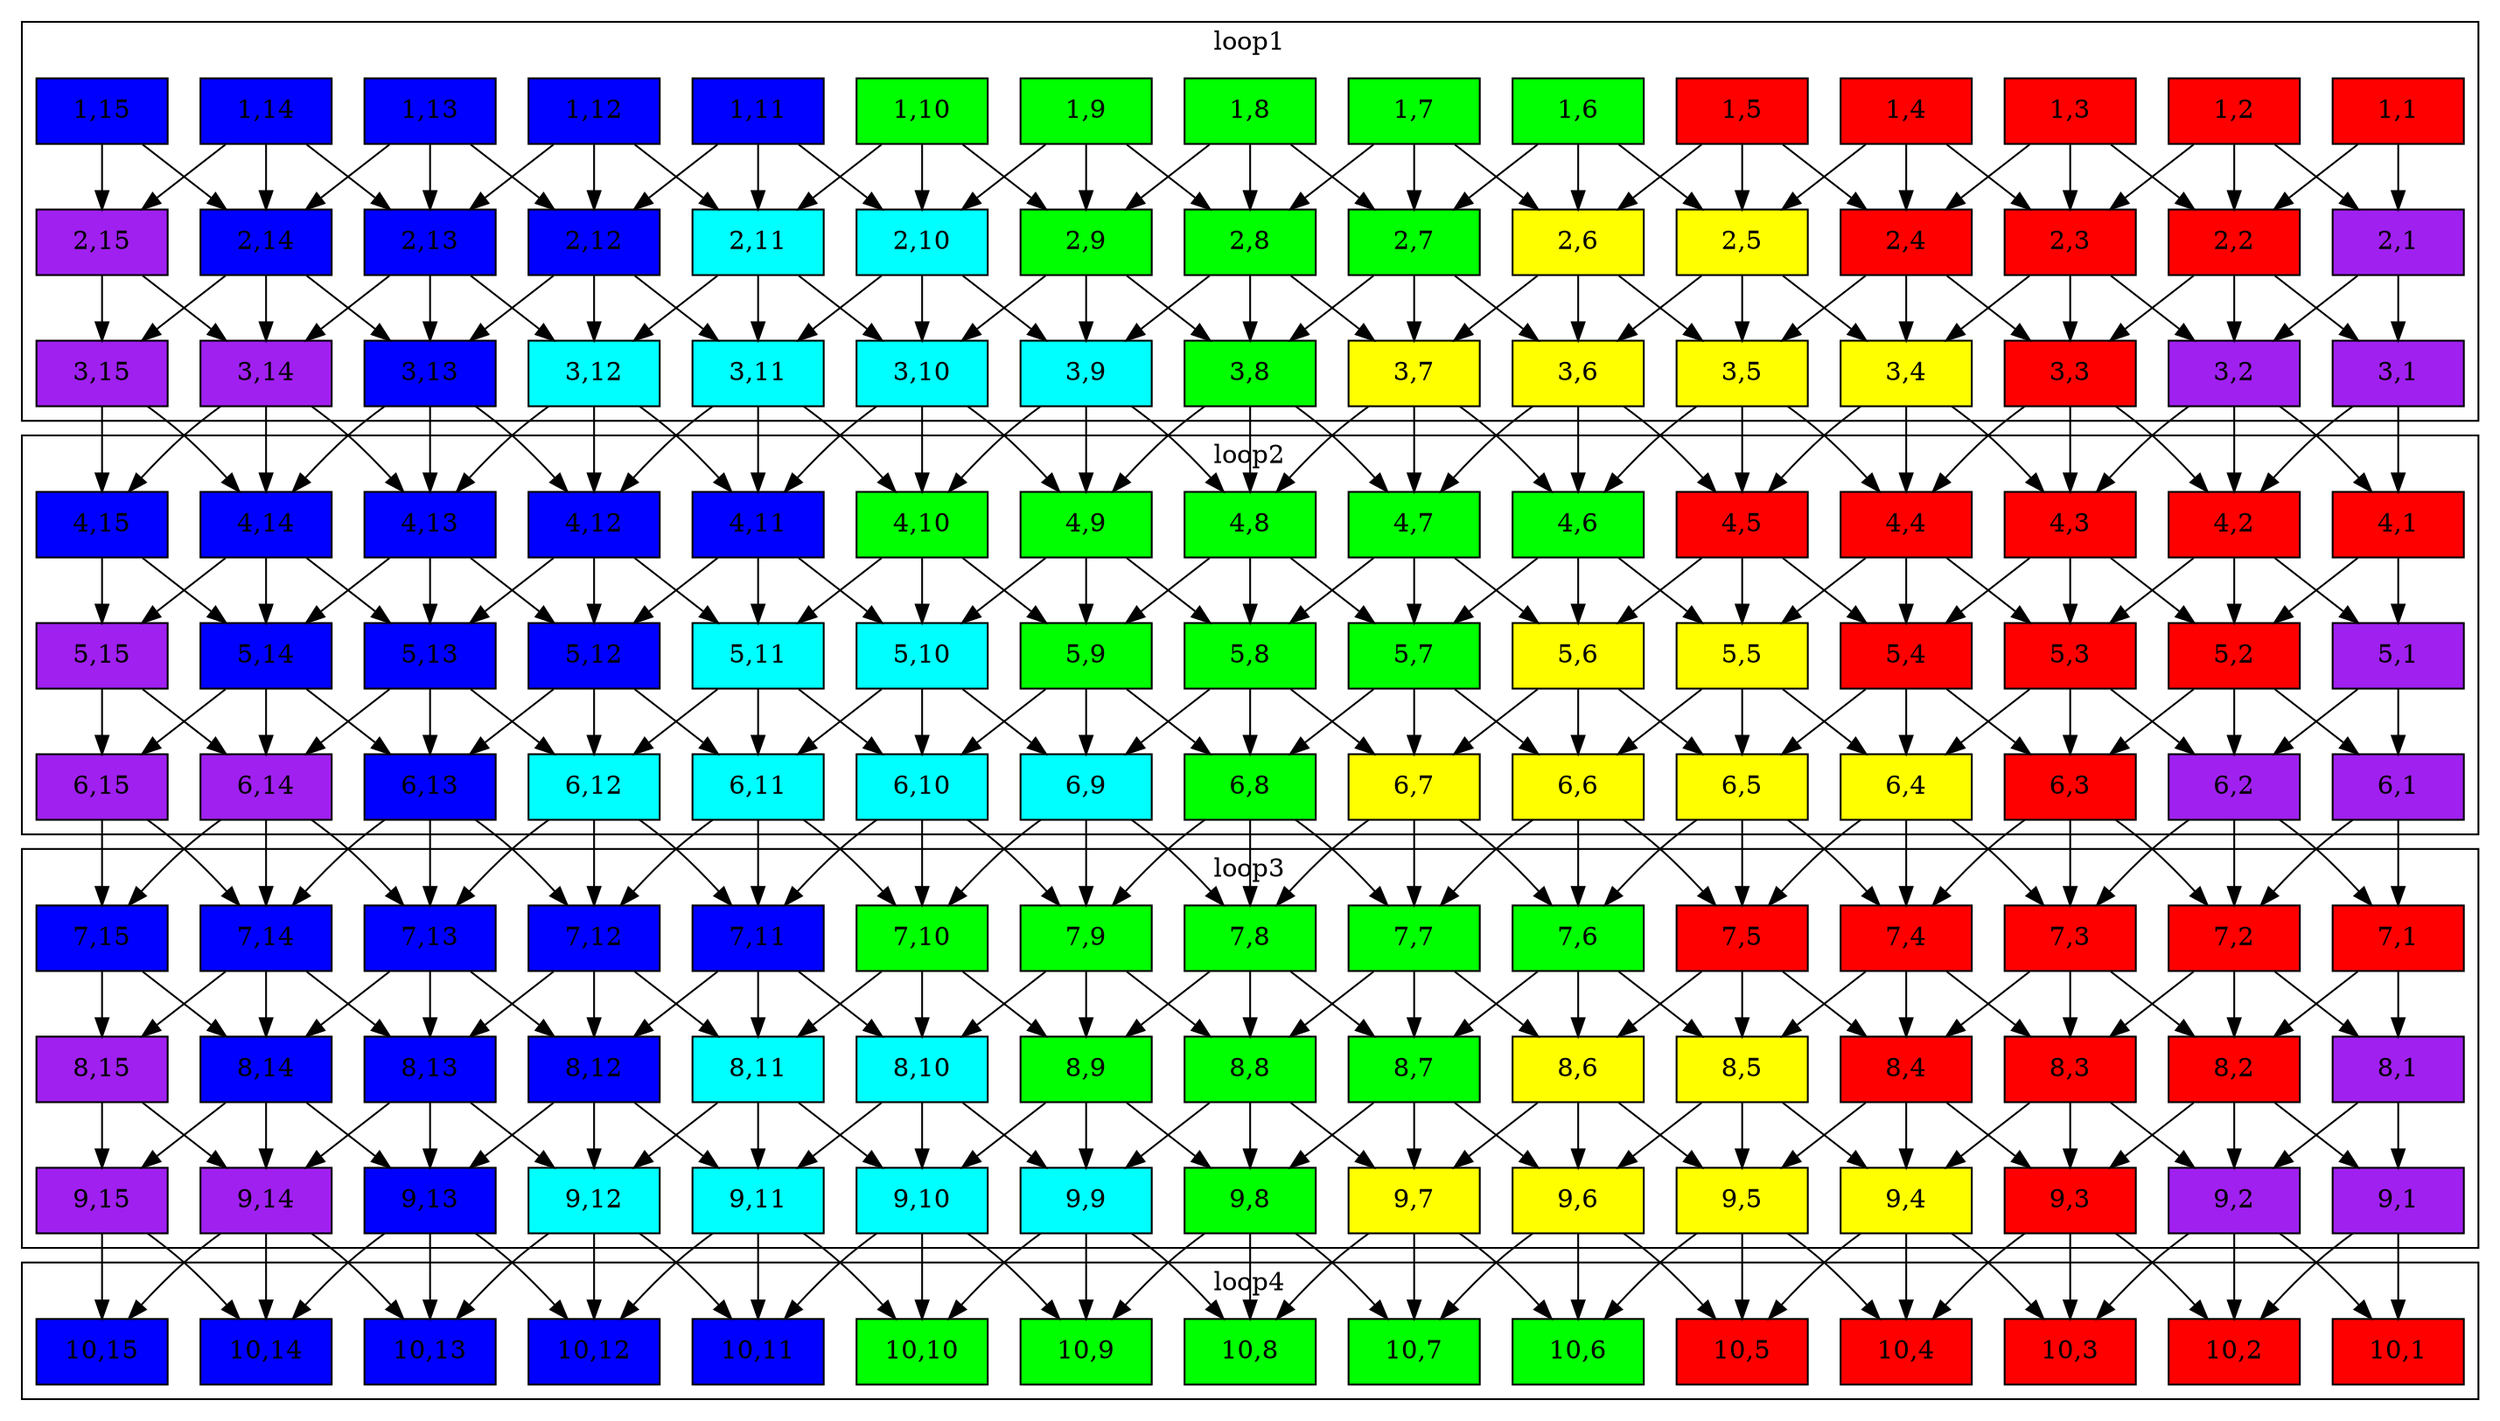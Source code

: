 digraph calc {
  node [shape=box]
  p1_1 [label = "1,1" width = 1.0 style = filled, fillcolor = red, group = 1 ];
  p1_2 [label = "1,2" width = 1.0 style = filled, fillcolor = red, group = 1 ];
  p1_3 [label = "1,3" width = 1.0 style = filled, fillcolor = red, group = 1 ];
  p1_4 [label = "1,4" width = 1.0 style = filled, fillcolor = red, group = 1 ];
  p1_5 [label = "1,5" width = 1.0 style = filled, fillcolor = red, group = 1 ];
  p1_6 [label = "1,6" width = 1.0 style = filled, fillcolor = green, group = 1 ];
  p1_7 [label = "1,7" width = 1.0 style = filled, fillcolor = green, group = 1 ];
  p1_8 [label = "1,8" width = 1.0 style = filled, fillcolor = green, group = 1 ];
  p1_9 [label = "1,9" width = 1.0 style = filled, fillcolor = green, group = 1 ];
  p1_10 [label = "1,10" width = 1.0 style = filled, fillcolor = green, group = 1 ];
  p1_11 [label = "1,11" width = 1.0 style = filled, fillcolor = blue, group = 1 ];
  p1_12 [label = "1,12" width = 1.0 style = filled, fillcolor = blue, group = 1 ];
  p1_13 [label = "1,13" width = 1.0 style = filled, fillcolor = blue, group = 1 ];
  p1_14 [label = "1,14" width = 1.0 style = filled, fillcolor = blue, group = 1 ];
  p1_15 [label = "1,15" width = 1.0 style = filled, fillcolor = blue, group = 1 ];
  p2_2 [label = "2,2" width = 1.0 style = filled, fillcolor = red, group = 1 ];
  p2_3 [label = "2,3" width = 1.0 style = filled, fillcolor = red, group = 1 ];
  p2_4 [label = "2,4" width = 1.0 style = filled, fillcolor = red, group = 1 ];
  p2_7 [label = "2,7" width = 1.0 style = filled, fillcolor = green, group = 1 ];
  p2_8 [label = "2,8" width = 1.0 style = filled, fillcolor = green, group = 1 ];
  p2_9 [label = "2,9" width = 1.0 style = filled, fillcolor = green, group = 1 ];
  p2_12 [label = "2,12" width = 1.0 style = filled, fillcolor = blue, group = 1 ];
  p2_13 [label = "2,13" width = 1.0 style = filled, fillcolor = blue, group = 1 ];
  p2_14 [label = "2,14" width = 1.0 style = filled, fillcolor = blue, group = 1 ];
  p2_5 [label = "2,5" width = 1.0 style = filled, fillcolor = yellow, group = 1 ];
  p2_6 [label = "2,6" width = 1.0 style = filled, fillcolor = yellow, group = 1 ];
  p2_10 [label = "2,10" width = 1.0 style = filled, fillcolor = cyan, group = 1 ];
  p2_11 [label = "2,11" width = 1.0 style = filled, fillcolor = cyan, group = 1 ];
  p2_1 [label = "2,1" width = 1.0 style = filled, fillcolor = purple, group = 1 ];
  p2_15 [label = "2,15" width = 1.0 style = filled, fillcolor = purple, group = 1 ];
  p3_3 [label = "3,3" width = 1.0 style = filled, fillcolor = red, group = 1 ];
  p3_8 [label = "3,8" width = 1.0 style = filled, fillcolor = green, group = 1 ];
  p3_13 [label = "3,13" width = 1.0 style = filled, fillcolor = blue, group = 1 ];
  p3_4 [label = "3,4" width = 1.0 style = filled, fillcolor = yellow, group = 1 ];
  p3_5 [label = "3,5" width = 1.0 style = filled, fillcolor = yellow, group = 1 ];
  p3_6 [label = "3,6" width = 1.0 style = filled, fillcolor = yellow, group = 1 ];
  p3_7 [label = "3,7" width = 1.0 style = filled, fillcolor = yellow, group = 1 ];
  p3_9 [label = "3,9" width = 1.0 style = filled, fillcolor = cyan, group = 1 ];
  p3_10 [label = "3,10" width = 1.0 style = filled, fillcolor = cyan, group = 1 ];
  p3_11 [label = "3,11" width = 1.0 style = filled, fillcolor = cyan, group = 1 ];
  p3_12 [label = "3,12" width = 1.0 style = filled, fillcolor = cyan, group = 1 ];
  p3_1 [label = "3,1" width = 1.0 style = filled, fillcolor = purple, group = 1 ];
  p3_2 [label = "3,2" width = 1.0 style = filled, fillcolor = purple, group = 1 ];
  p3_14 [label = "3,14" width = 1.0 style = filled, fillcolor = purple, group = 1 ];
  p3_15 [label = "3,15" width = 1.0 style = filled, fillcolor = purple, group = 1 ];
  p4_1 [label = "4,1" width = 1.0 style = filled, fillcolor = red, group = 1 ];
  p4_2 [label = "4,2" width = 1.0 style = filled, fillcolor = red, group = 1 ];
  p4_3 [label = "4,3" width = 1.0 style = filled, fillcolor = red, group = 1 ];
  p4_4 [label = "4,4" width = 1.0 style = filled, fillcolor = red, group = 1 ];
  p4_5 [label = "4,5" width = 1.0 style = filled, fillcolor = red, group = 1 ];
  p4_6 [label = "4,6" width = 1.0 style = filled, fillcolor = green, group = 1 ];
  p4_7 [label = "4,7" width = 1.0 style = filled, fillcolor = green, group = 1 ];
  p4_8 [label = "4,8" width = 1.0 style = filled, fillcolor = green, group = 1 ];
  p4_9 [label = "4,9" width = 1.0 style = filled, fillcolor = green, group = 1 ];
  p4_10 [label = "4,10" width = 1.0 style = filled, fillcolor = green, group = 1 ];
  p4_11 [label = "4,11" width = 1.0 style = filled, fillcolor = blue, group = 1 ];
  p4_12 [label = "4,12" width = 1.0 style = filled, fillcolor = blue, group = 1 ];
  p4_13 [label = "4,13" width = 1.0 style = filled, fillcolor = blue, group = 1 ];
  p4_14 [label = "4,14" width = 1.0 style = filled, fillcolor = blue, group = 1 ];
  p4_15 [label = "4,15" width = 1.0 style = filled, fillcolor = blue, group = 1 ];
  p5_2 [label = "5,2" width = 1.0 style = filled, fillcolor = red, group = 1 ];
  p5_3 [label = "5,3" width = 1.0 style = filled, fillcolor = red, group = 1 ];
  p5_4 [label = "5,4" width = 1.0 style = filled, fillcolor = red, group = 1 ];
  p5_7 [label = "5,7" width = 1.0 style = filled, fillcolor = green, group = 1 ];
  p5_8 [label = "5,8" width = 1.0 style = filled, fillcolor = green, group = 1 ];
  p5_9 [label = "5,9" width = 1.0 style = filled, fillcolor = green, group = 1 ];
  p5_12 [label = "5,12" width = 1.0 style = filled, fillcolor = blue, group = 1 ];
  p5_13 [label = "5,13" width = 1.0 style = filled, fillcolor = blue, group = 1 ];
  p5_14 [label = "5,14" width = 1.0 style = filled, fillcolor = blue, group = 1 ];
  p5_5 [label = "5,5" width = 1.0 style = filled, fillcolor = yellow, group = 1 ];
  p5_6 [label = "5,6" width = 1.0 style = filled, fillcolor = yellow, group = 1 ];
  p5_10 [label = "5,10" width = 1.0 style = filled, fillcolor = cyan, group = 1 ];
  p5_11 [label = "5,11" width = 1.0 style = filled, fillcolor = cyan, group = 1 ];
  p5_1 [label = "5,1" width = 1.0 style = filled, fillcolor = purple, group = 1 ];
  p5_15 [label = "5,15" width = 1.0 style = filled, fillcolor = purple, group = 1 ];
  p6_3 [label = "6,3" width = 1.0 style = filled, fillcolor = red, group = 1 ];
  p6_8 [label = "6,8" width = 1.0 style = filled, fillcolor = green, group = 1 ];
  p6_13 [label = "6,13" width = 1.0 style = filled, fillcolor = blue, group = 1 ];
  p6_4 [label = "6,4" width = 1.0 style = filled, fillcolor = yellow, group = 1 ];
  p6_5 [label = "6,5" width = 1.0 style = filled, fillcolor = yellow, group = 1 ];
  p6_6 [label = "6,6" width = 1.0 style = filled, fillcolor = yellow, group = 1 ];
  p6_7 [label = "6,7" width = 1.0 style = filled, fillcolor = yellow, group = 1 ];
  p6_9 [label = "6,9" width = 1.0 style = filled, fillcolor = cyan, group = 1 ];
  p6_10 [label = "6,10" width = 1.0 style = filled, fillcolor = cyan, group = 1 ];
  p6_11 [label = "6,11" width = 1.0 style = filled, fillcolor = cyan, group = 1 ];
  p6_12 [label = "6,12" width = 1.0 style = filled, fillcolor = cyan, group = 1 ];
  p6_1 [label = "6,1" width = 1.0 style = filled, fillcolor = purple, group = 1 ];
  p6_2 [label = "6,2" width = 1.0 style = filled, fillcolor = purple, group = 1 ];
  p6_14 [label = "6,14" width = 1.0 style = filled, fillcolor = purple, group = 1 ];
  p6_15 [label = "6,15" width = 1.0 style = filled, fillcolor = purple, group = 1 ];
  p7_1 [label = "7,1" width = 1.0 style = filled, fillcolor = red, group = 1 ];
  p7_2 [label = "7,2" width = 1.0 style = filled, fillcolor = red, group = 1 ];
  p7_3 [label = "7,3" width = 1.0 style = filled, fillcolor = red, group = 1 ];
  p7_4 [label = "7,4" width = 1.0 style = filled, fillcolor = red, group = 1 ];
  p7_5 [label = "7,5" width = 1.0 style = filled, fillcolor = red, group = 1 ];
  p7_6 [label = "7,6" width = 1.0 style = filled, fillcolor = green, group = 1 ];
  p7_7 [label = "7,7" width = 1.0 style = filled, fillcolor = green, group = 1 ];
  p7_8 [label = "7,8" width = 1.0 style = filled, fillcolor = green, group = 1 ];
  p7_9 [label = "7,9" width = 1.0 style = filled, fillcolor = green, group = 1 ];
  p7_10 [label = "7,10" width = 1.0 style = filled, fillcolor = green, group = 1 ];
  p7_11 [label = "7,11" width = 1.0 style = filled, fillcolor = blue, group = 1 ];
  p7_12 [label = "7,12" width = 1.0 style = filled, fillcolor = blue, group = 1 ];
  p7_13 [label = "7,13" width = 1.0 style = filled, fillcolor = blue, group = 1 ];
  p7_14 [label = "7,14" width = 1.0 style = filled, fillcolor = blue, group = 1 ];
  p7_15 [label = "7,15" width = 1.0 style = filled, fillcolor = blue, group = 1 ];
  p8_2 [label = "8,2" width = 1.0 style = filled, fillcolor = red, group = 1 ];
  p8_3 [label = "8,3" width = 1.0 style = filled, fillcolor = red, group = 1 ];
  p8_4 [label = "8,4" width = 1.0 style = filled, fillcolor = red, group = 1 ];
  p8_7 [label = "8,7" width = 1.0 style = filled, fillcolor = green, group = 1 ];
  p8_8 [label = "8,8" width = 1.0 style = filled, fillcolor = green, group = 1 ];
  p8_9 [label = "8,9" width = 1.0 style = filled, fillcolor = green, group = 1 ];
  p8_12 [label = "8,12" width = 1.0 style = filled, fillcolor = blue, group = 1 ];
  p8_13 [label = "8,13" width = 1.0 style = filled, fillcolor = blue, group = 1 ];
  p8_14 [label = "8,14" width = 1.0 style = filled, fillcolor = blue, group = 1 ];
  p8_5 [label = "8,5" width = 1.0 style = filled, fillcolor = yellow, group = 1 ];
  p8_6 [label = "8,6" width = 1.0 style = filled, fillcolor = yellow, group = 1 ];
  p8_10 [label = "8,10" width = 1.0 style = filled, fillcolor = cyan, group = 1 ];
  p8_11 [label = "8,11" width = 1.0 style = filled, fillcolor = cyan, group = 1 ];
  p8_1 [label = "8,1" width = 1.0 style = filled, fillcolor = purple, group = 1 ];
  p8_15 [label = "8,15" width = 1.0 style = filled, fillcolor = purple, group = 1 ];
  p9_3 [label = "9,3" width = 1.0 style = filled, fillcolor = red, group = 1 ];
  p9_8 [label = "9,8" width = 1.0 style = filled, fillcolor = green, group = 1 ];
  p9_13 [label = "9,13" width = 1.0 style = filled, fillcolor = blue, group = 1 ];
  p9_4 [label = "9,4" width = 1.0 style = filled, fillcolor = yellow, group = 1 ];
  p9_5 [label = "9,5" width = 1.0 style = filled, fillcolor = yellow, group = 1 ];
  p9_6 [label = "9,6" width = 1.0 style = filled, fillcolor = yellow, group = 1 ];
  p9_7 [label = "9,7" width = 1.0 style = filled, fillcolor = yellow, group = 1 ];
  p9_9 [label = "9,9" width = 1.0 style = filled, fillcolor = cyan, group = 1 ];
  p9_10 [label = "9,10" width = 1.0 style = filled, fillcolor = cyan, group = 1 ];
  p9_11 [label = "9,11" width = 1.0 style = filled, fillcolor = cyan, group = 1 ];
  p9_12 [label = "9,12" width = 1.0 style = filled, fillcolor = cyan, group = 1 ];
  p9_1 [label = "9,1" width = 1.0 style = filled, fillcolor = purple, group = 1 ];
  p9_2 [label = "9,2" width = 1.0 style = filled, fillcolor = purple, group = 1 ];
  p9_14 [label = "9,14" width = 1.0 style = filled, fillcolor = purple, group = 1 ];
  p9_15 [label = "9,15" width = 1.0 style = filled, fillcolor = purple, group = 1 ];
  p10_1 [label = "10,1" width = 1.0 style = filled, fillcolor = red, group = 1 ];
  p10_2 [label = "10,2" width = 1.0 style = filled, fillcolor = red, group = 1 ];
  p10_3 [label = "10,3" width = 1.0 style = filled, fillcolor = red, group = 1 ];
  p10_4 [label = "10,4" width = 1.0 style = filled, fillcolor = red, group = 1 ];
  p10_5 [label = "10,5" width = 1.0 style = filled, fillcolor = red, group = 1 ];
  p10_6 [label = "10,6" width = 1.0 style = filled, fillcolor = green, group = 1 ];
  p10_7 [label = "10,7" width = 1.0 style = filled, fillcolor = green, group = 1 ];
  p10_8 [label = "10,8" width = 1.0 style = filled, fillcolor = green, group = 1 ];
  p10_9 [label = "10,9" width = 1.0 style = filled, fillcolor = green, group = 1 ];
  p10_10 [label = "10,10" width = 1.0 style = filled, fillcolor = green, group = 1 ];
  p10_11 [label = "10,11" width = 1.0 style = filled, fillcolor = blue, group = 1 ];
  p10_12 [label = "10,12" width = 1.0 style = filled, fillcolor = blue, group = 1 ];
  p10_13 [label = "10,13" width = 1.0 style = filled, fillcolor = blue, group = 1 ];
  p10_14 [label = "10,14" width = 1.0 style = filled, fillcolor = blue, group = 1 ];
  p10_15 [label = "10,15" width = 1.0 style = filled, fillcolor = blue, group = 1 ];
  subgraph cluster_loop1 {
    label="loop1";
  p1_1;
  p1_2;
  p1_3;
  p1_4;
  p1_5;
  p1_6;
  p1_7;
  p1_8;
  p1_9;
  p1_10;
  p1_11;
  p1_12;
  p1_13;
  p1_14;
  p1_15;
  p2_1;
  p2_2;
  p2_3;
  p2_4;
  p2_5;
  p2_6;
  p2_7;
  p2_8;
  p2_9;
  p2_10;
  p2_11;
  p2_12;
  p2_13;
  p2_14;
  p2_15;
  p3_1;
  p3_2;
  p3_3;
  p3_4;
  p3_5;
  p3_6;
  p3_7;
  p3_8;
  p3_9;
  p3_10;
  p3_11;
  p3_12;
  p3_13;
  p3_14;
  p3_15;
  }

  subgraph cluster_loop2 {
    label="loop2";
  p4_1;
  p4_2;
  p4_3;
  p4_4;
  p4_5;
  p4_6;
  p4_7;
  p4_8;
  p4_9;
  p4_10;
  p4_11;
  p4_12;
  p4_13;
  p4_14;
  p4_15;
  p5_1;
  p5_2;
  p5_3;
  p5_4;
  p5_5;
  p5_6;
  p5_7;
  p5_8;
  p5_9;
  p5_10;
  p5_11;
  p5_12;
  p5_13;
  p5_14;
  p5_15;
  p6_1;
  p6_2;
  p6_3;
  p6_4;
  p6_5;
  p6_6;
  p6_7;
  p6_8;
  p6_9;
  p6_10;
  p6_11;
  p6_12;
  p6_13;
  p6_14;
  p6_15;
  }

  subgraph cluster_loop3 {
    label="loop3";
  p7_1;
  p7_2;
  p7_3;
  p7_4;
  p7_5;
  p7_6;
  p7_7;
  p7_8;
  p7_9;
  p7_10;
  p7_11;
  p7_12;
  p7_13;
  p7_14;
  p7_15;
  p8_1;
  p8_2;
  p8_3;
  p8_4;
  p8_5;
  p8_6;
  p8_7;
  p8_8;
  p8_9;
  p8_10;
  p8_11;
  p8_12;
  p8_13;
  p8_14;
  p8_15;
  p9_1;
  p9_2;
  p9_3;
  p9_4;
  p9_5;
  p9_6;
  p9_7;
  p9_8;
  p9_9;
  p9_10;
  p9_11;
  p9_12;
  p9_13;
  p9_14;
  p9_15;
  }

  subgraph cluster_loop4 {
    label="loop4";
  p10_1;
  p10_2;
  p10_3;
  p10_4;
  p10_5;
  p10_6;
  p10_7;
  p10_8;
  p10_9;
  p10_10;
  p10_11;
  p10_12;
  p10_13;
  p10_14;
  p10_15;
  }

  p1_1 -> p2_1;
  p2_1 -> p3_1;
  p3_1 -> p4_1;
  p4_1 -> p5_1;
  p5_1 -> p6_1;
  p6_1 -> p7_1;
  p7_1 -> p8_1;
  p8_1 -> p9_1;
  p9_1 -> p10_1;

  p1_1 -> p2_2;
  p2_1 -> p3_2;
  p3_1 -> p4_2;
  p4_1 -> p5_2;
  p5_1 -> p6_2;
  p6_1 -> p7_2;
  p7_1 -> p8_2;
  p8_1 -> p9_2;
  p9_1 -> p10_2;

  p1_2 -> p2_1;
  p2_2 -> p3_1;
  p3_2 -> p4_1;
  p4_2 -> p5_1;
  p5_2 -> p6_1;
  p6_2 -> p7_1;
  p7_2 -> p8_1;
  p8_2 -> p9_1;
  p9_2 -> p10_1;

  p1_2 -> p2_2;
  p2_2 -> p3_2;
  p3_2 -> p4_2;
  p4_2 -> p5_2;
  p5_2 -> p6_2;
  p6_2 -> p7_2;
  p7_2 -> p8_2;
  p8_2 -> p9_2;
  p9_2 -> p10_2;

  p1_2 -> p2_3;
  p2_2 -> p3_3;
  p3_2 -> p4_3;
  p4_2 -> p5_3;
  p5_2 -> p6_3;
  p6_2 -> p7_3;
  p7_2 -> p8_3;
  p8_2 -> p9_3;
  p9_2 -> p10_3;

  p1_3 -> p2_2;
  p2_3 -> p3_2;
  p3_3 -> p4_2;
  p4_3 -> p5_2;
  p5_3 -> p6_2;
  p6_3 -> p7_2;
  p7_3 -> p8_2;
  p8_3 -> p9_2;
  p9_3 -> p10_2;

  p1_3 -> p2_3;
  p2_3 -> p3_3;
  p3_3 -> p4_3;
  p4_3 -> p5_3;
  p5_3 -> p6_3;
  p6_3 -> p7_3;
  p7_3 -> p8_3;
  p8_3 -> p9_3;
  p9_3 -> p10_3;

  p1_3 -> p2_4;
  p2_3 -> p3_4;
  p3_3 -> p4_4;
  p4_3 -> p5_4;
  p5_3 -> p6_4;
  p6_3 -> p7_4;
  p7_3 -> p8_4;
  p8_3 -> p9_4;
  p9_3 -> p10_4;

  p1_4 -> p2_3;
  p2_4 -> p3_3;
  p3_4 -> p4_3;
  p4_4 -> p5_3;
  p5_4 -> p6_3;
  p6_4 -> p7_3;
  p7_4 -> p8_3;
  p8_4 -> p9_3;
  p9_4 -> p10_3;

  p1_4 -> p2_4;
  p2_4 -> p3_4;
  p3_4 -> p4_4;
  p4_4 -> p5_4;
  p5_4 -> p6_4;
  p6_4 -> p7_4;
  p7_4 -> p8_4;
  p8_4 -> p9_4;
  p9_4 -> p10_4;

  p1_4 -> p2_5;
  p2_4 -> p3_5;
  p3_4 -> p4_5;
  p4_4 -> p5_5;
  p5_4 -> p6_5;
  p6_4 -> p7_5;
  p7_4 -> p8_5;
  p8_4 -> p9_5;
  p9_4 -> p10_5;

  p1_5 -> p2_4;
  p2_5 -> p3_4;
  p3_5 -> p4_4;
  p4_5 -> p5_4;
  p5_5 -> p6_4;
  p6_5 -> p7_4;
  p7_5 -> p8_4;
  p8_5 -> p9_4;
  p9_5 -> p10_4;

  p1_5 -> p2_5;
  p2_5 -> p3_5;
  p3_5 -> p4_5;
  p4_5 -> p5_5;
  p5_5 -> p6_5;
  p6_5 -> p7_5;
  p7_5 -> p8_5;
  p8_5 -> p9_5;
  p9_5 -> p10_5;

  p1_5 -> p2_6;
  p2_5 -> p3_6;
  p3_5 -> p4_6;
  p4_5 -> p5_6;
  p5_5 -> p6_6;
  p6_5 -> p7_6;
  p7_5 -> p8_6;
  p8_5 -> p9_6;
  p9_5 -> p10_6;

  p1_6 -> p2_5;
  p2_6 -> p3_5;
  p3_6 -> p4_5;
  p4_6 -> p5_5;
  p5_6 -> p6_5;
  p6_6 -> p7_5;
  p7_6 -> p8_5;
  p8_6 -> p9_5;
  p9_6 -> p10_5;

  p1_6 -> p2_6;
  p2_6 -> p3_6;
  p3_6 -> p4_6;
  p4_6 -> p5_6;
  p5_6 -> p6_6;
  p6_6 -> p7_6;
  p7_6 -> p8_6;
  p8_6 -> p9_6;
  p9_6 -> p10_6;

  p1_6 -> p2_7;
  p2_6 -> p3_7;
  p3_6 -> p4_7;
  p4_6 -> p5_7;
  p5_6 -> p6_7;
  p6_6 -> p7_7;
  p7_6 -> p8_7;
  p8_6 -> p9_7;
  p9_6 -> p10_7;

  p1_7 -> p2_6;
  p2_7 -> p3_6;
  p3_7 -> p4_6;
  p4_7 -> p5_6;
  p5_7 -> p6_6;
  p6_7 -> p7_6;
  p7_7 -> p8_6;
  p8_7 -> p9_6;
  p9_7 -> p10_6;

  p1_7 -> p2_7;
  p2_7 -> p3_7;
  p3_7 -> p4_7;
  p4_7 -> p5_7;
  p5_7 -> p6_7;
  p6_7 -> p7_7;
  p7_7 -> p8_7;
  p8_7 -> p9_7;
  p9_7 -> p10_7;

  p1_7 -> p2_8;
  p2_7 -> p3_8;
  p3_7 -> p4_8;
  p4_7 -> p5_8;
  p5_7 -> p6_8;
  p6_7 -> p7_8;
  p7_7 -> p8_8;
  p8_7 -> p9_8;
  p9_7 -> p10_8;

  p1_8 -> p2_7;
  p2_8 -> p3_7;
  p3_8 -> p4_7;
  p4_8 -> p5_7;
  p5_8 -> p6_7;
  p6_8 -> p7_7;
  p7_8 -> p8_7;
  p8_8 -> p9_7;
  p9_8 -> p10_7;

  p1_8 -> p2_8;
  p2_8 -> p3_8;
  p3_8 -> p4_8;
  p4_8 -> p5_8;
  p5_8 -> p6_8;
  p6_8 -> p7_8;
  p7_8 -> p8_8;
  p8_8 -> p9_8;
  p9_8 -> p10_8;

  p1_8 -> p2_9;
  p2_8 -> p3_9;
  p3_8 -> p4_9;
  p4_8 -> p5_9;
  p5_8 -> p6_9;
  p6_8 -> p7_9;
  p7_8 -> p8_9;
  p8_8 -> p9_9;
  p9_8 -> p10_9;

  p1_9 -> p2_8;
  p2_9 -> p3_8;
  p3_9 -> p4_8;
  p4_9 -> p5_8;
  p5_9 -> p6_8;
  p6_9 -> p7_8;
  p7_9 -> p8_8;
  p8_9 -> p9_8;
  p9_9 -> p10_8;

  p1_9 -> p2_9;
  p2_9 -> p3_9;
  p3_9 -> p4_9;
  p4_9 -> p5_9;
  p5_9 -> p6_9;
  p6_9 -> p7_9;
  p7_9 -> p8_9;
  p8_9 -> p9_9;
  p9_9 -> p10_9;

  p1_9 -> p2_10;
  p2_9 -> p3_10;
  p3_9 -> p4_10;
  p4_9 -> p5_10;
  p5_9 -> p6_10;
  p6_9 -> p7_10;
  p7_9 -> p8_10;
  p8_9 -> p9_10;
  p9_9 -> p10_10;

  p1_10 -> p2_9;
  p2_10 -> p3_9;
  p3_10 -> p4_9;
  p4_10 -> p5_9;
  p5_10 -> p6_9;
  p6_10 -> p7_9;
  p7_10 -> p8_9;
  p8_10 -> p9_9;
  p9_10 -> p10_9;

  p1_10 -> p2_10;
  p2_10 -> p3_10;
  p3_10 -> p4_10;
  p4_10 -> p5_10;
  p5_10 -> p6_10;
  p6_10 -> p7_10;
  p7_10 -> p8_10;
  p8_10 -> p9_10;
  p9_10 -> p10_10;

  p1_10 -> p2_11;
  p2_10 -> p3_11;
  p3_10 -> p4_11;
  p4_10 -> p5_11;
  p5_10 -> p6_11;
  p6_10 -> p7_11;
  p7_10 -> p8_11;
  p8_10 -> p9_11;
  p9_10 -> p10_11;

  p1_11 -> p2_10;
  p2_11 -> p3_10;
  p3_11 -> p4_10;
  p4_11 -> p5_10;
  p5_11 -> p6_10;
  p6_11 -> p7_10;
  p7_11 -> p8_10;
  p8_11 -> p9_10;
  p9_11 -> p10_10;

  p1_11 -> p2_11;
  p2_11 -> p3_11;
  p3_11 -> p4_11;
  p4_11 -> p5_11;
  p5_11 -> p6_11;
  p6_11 -> p7_11;
  p7_11 -> p8_11;
  p8_11 -> p9_11;
  p9_11 -> p10_11;

  p1_11 -> p2_12;
  p2_11 -> p3_12;
  p3_11 -> p4_12;
  p4_11 -> p5_12;
  p5_11 -> p6_12;
  p6_11 -> p7_12;
  p7_11 -> p8_12;
  p8_11 -> p9_12;
  p9_11 -> p10_12;

  p1_12 -> p2_11;
  p2_12 -> p3_11;
  p3_12 -> p4_11;
  p4_12 -> p5_11;
  p5_12 -> p6_11;
  p6_12 -> p7_11;
  p7_12 -> p8_11;
  p8_12 -> p9_11;
  p9_12 -> p10_11;

  p1_12 -> p2_12;
  p2_12 -> p3_12;
  p3_12 -> p4_12;
  p4_12 -> p5_12;
  p5_12 -> p6_12;
  p6_12 -> p7_12;
  p7_12 -> p8_12;
  p8_12 -> p9_12;
  p9_12 -> p10_12;

  p1_12 -> p2_13;
  p2_12 -> p3_13;
  p3_12 -> p4_13;
  p4_12 -> p5_13;
  p5_12 -> p6_13;
  p6_12 -> p7_13;
  p7_12 -> p8_13;
  p8_12 -> p9_13;
  p9_12 -> p10_13;

  p1_13 -> p2_12;
  p2_13 -> p3_12;
  p3_13 -> p4_12;
  p4_13 -> p5_12;
  p5_13 -> p6_12;
  p6_13 -> p7_12;
  p7_13 -> p8_12;
  p8_13 -> p9_12;
  p9_13 -> p10_12;

  p1_13 -> p2_13;
  p2_13 -> p3_13;
  p3_13 -> p4_13;
  p4_13 -> p5_13;
  p5_13 -> p6_13;
  p6_13 -> p7_13;
  p7_13 -> p8_13;
  p8_13 -> p9_13;
  p9_13 -> p10_13;

  p1_13 -> p2_14;
  p2_13 -> p3_14;
  p3_13 -> p4_14;
  p4_13 -> p5_14;
  p5_13 -> p6_14;
  p6_13 -> p7_14;
  p7_13 -> p8_14;
  p8_13 -> p9_14;
  p9_13 -> p10_14;

  p1_14 -> p2_13;
  p2_14 -> p3_13;
  p3_14 -> p4_13;
  p4_14 -> p5_13;
  p5_14 -> p6_13;
  p6_14 -> p7_13;
  p7_14 -> p8_13;
  p8_14 -> p9_13;
  p9_14 -> p10_13;

  p1_14 -> p2_14;
  p2_14 -> p3_14;
  p3_14 -> p4_14;
  p4_14 -> p5_14;
  p5_14 -> p6_14;
  p6_14 -> p7_14;
  p7_14 -> p8_14;
  p8_14 -> p9_14;
  p9_14 -> p10_14;

  p1_14 -> p2_15;
  p2_14 -> p3_15;
  p3_14 -> p4_15;
  p4_14 -> p5_15;
  p5_14 -> p6_15;
  p6_14 -> p7_15;
  p7_14 -> p8_15;
  p8_14 -> p9_15;
  p9_14 -> p10_15;

  p1_15 -> p2_14;
  p2_15 -> p3_14;
  p3_15 -> p4_14;
  p4_15 -> p5_14;
  p5_15 -> p6_14;
  p6_15 -> p7_14;
  p7_15 -> p8_14;
  p8_15 -> p9_14;
  p9_15 -> p10_14;

  p1_15 -> p2_15;
  p2_15 -> p3_15;
  p3_15 -> p4_15;
  p4_15 -> p5_15;
  p5_15 -> p6_15;
  p6_15 -> p7_15;
  p7_15 -> p8_15;
  p8_15 -> p9_15;
  p9_15 -> p10_15;

}
